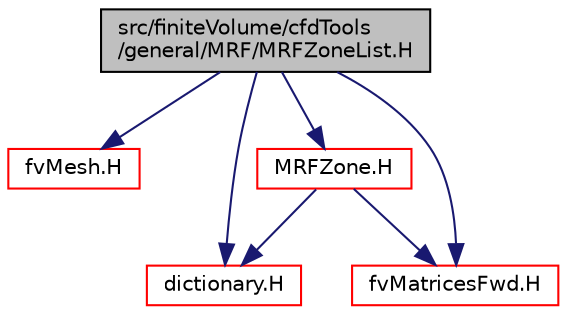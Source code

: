 digraph "src/finiteVolume/cfdTools/general/MRF/MRFZoneList.H"
{
  bgcolor="transparent";
  edge [fontname="Helvetica",fontsize="10",labelfontname="Helvetica",labelfontsize="10"];
  node [fontname="Helvetica",fontsize="10",shape=record];
  Node1 [label="src/finiteVolume/cfdTools\l/general/MRF/MRFZoneList.H",height=0.2,width=0.4,color="black", fillcolor="grey75", style="filled", fontcolor="black"];
  Node1 -> Node2 [color="midnightblue",fontsize="10",style="solid",fontname="Helvetica"];
  Node2 [label="fvMesh.H",height=0.2,width=0.4,color="red",URL="$a05871.html"];
  Node1 -> Node3 [color="midnightblue",fontsize="10",style="solid",fontname="Helvetica"];
  Node3 [label="dictionary.H",height=0.2,width=0.4,color="red",URL="$a07684.html"];
  Node1 -> Node4 [color="midnightblue",fontsize="10",style="solid",fontname="Helvetica"];
  Node4 [label="fvMatricesFwd.H",height=0.2,width=0.4,color="red",URL="$a05785.html",tooltip="Forward declarations of fvMatrix specializations. "];
  Node1 -> Node5 [color="midnightblue",fontsize="10",style="solid",fontname="Helvetica"];
  Node5 [label="MRFZone.H",height=0.2,width=0.4,color="red",URL="$a05098.html"];
  Node5 -> Node3 [color="midnightblue",fontsize="10",style="solid",fontname="Helvetica"];
  Node5 -> Node4 [color="midnightblue",fontsize="10",style="solid",fontname="Helvetica"];
}
